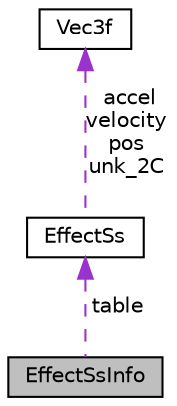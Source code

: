 digraph "EffectSsInfo"
{
 // LATEX_PDF_SIZE
  edge [fontname="Helvetica",fontsize="10",labelfontname="Helvetica",labelfontsize="10"];
  node [fontname="Helvetica",fontsize="10",shape=record];
  Node1 [label="EffectSsInfo",height=0.2,width=0.4,color="black", fillcolor="grey75", style="filled", fontcolor="black",tooltip=" "];
  Node2 -> Node1 [dir="back",color="darkorchid3",fontsize="10",style="dashed",label=" table" ,fontname="Helvetica"];
  Node2 [label="EffectSs",height=0.2,width=0.4,color="black", fillcolor="white", style="filled",URL="$dc/d8d/structEffectSs.html",tooltip=" "];
  Node3 -> Node2 [dir="back",color="darkorchid3",fontsize="10",style="dashed",label=" accel\nvelocity\npos\nunk_2C" ,fontname="Helvetica"];
  Node3 [label="Vec3f",height=0.2,width=0.4,color="black", fillcolor="white", style="filled",URL="$d0/dc7/structVec3f.html",tooltip=" "];
}
